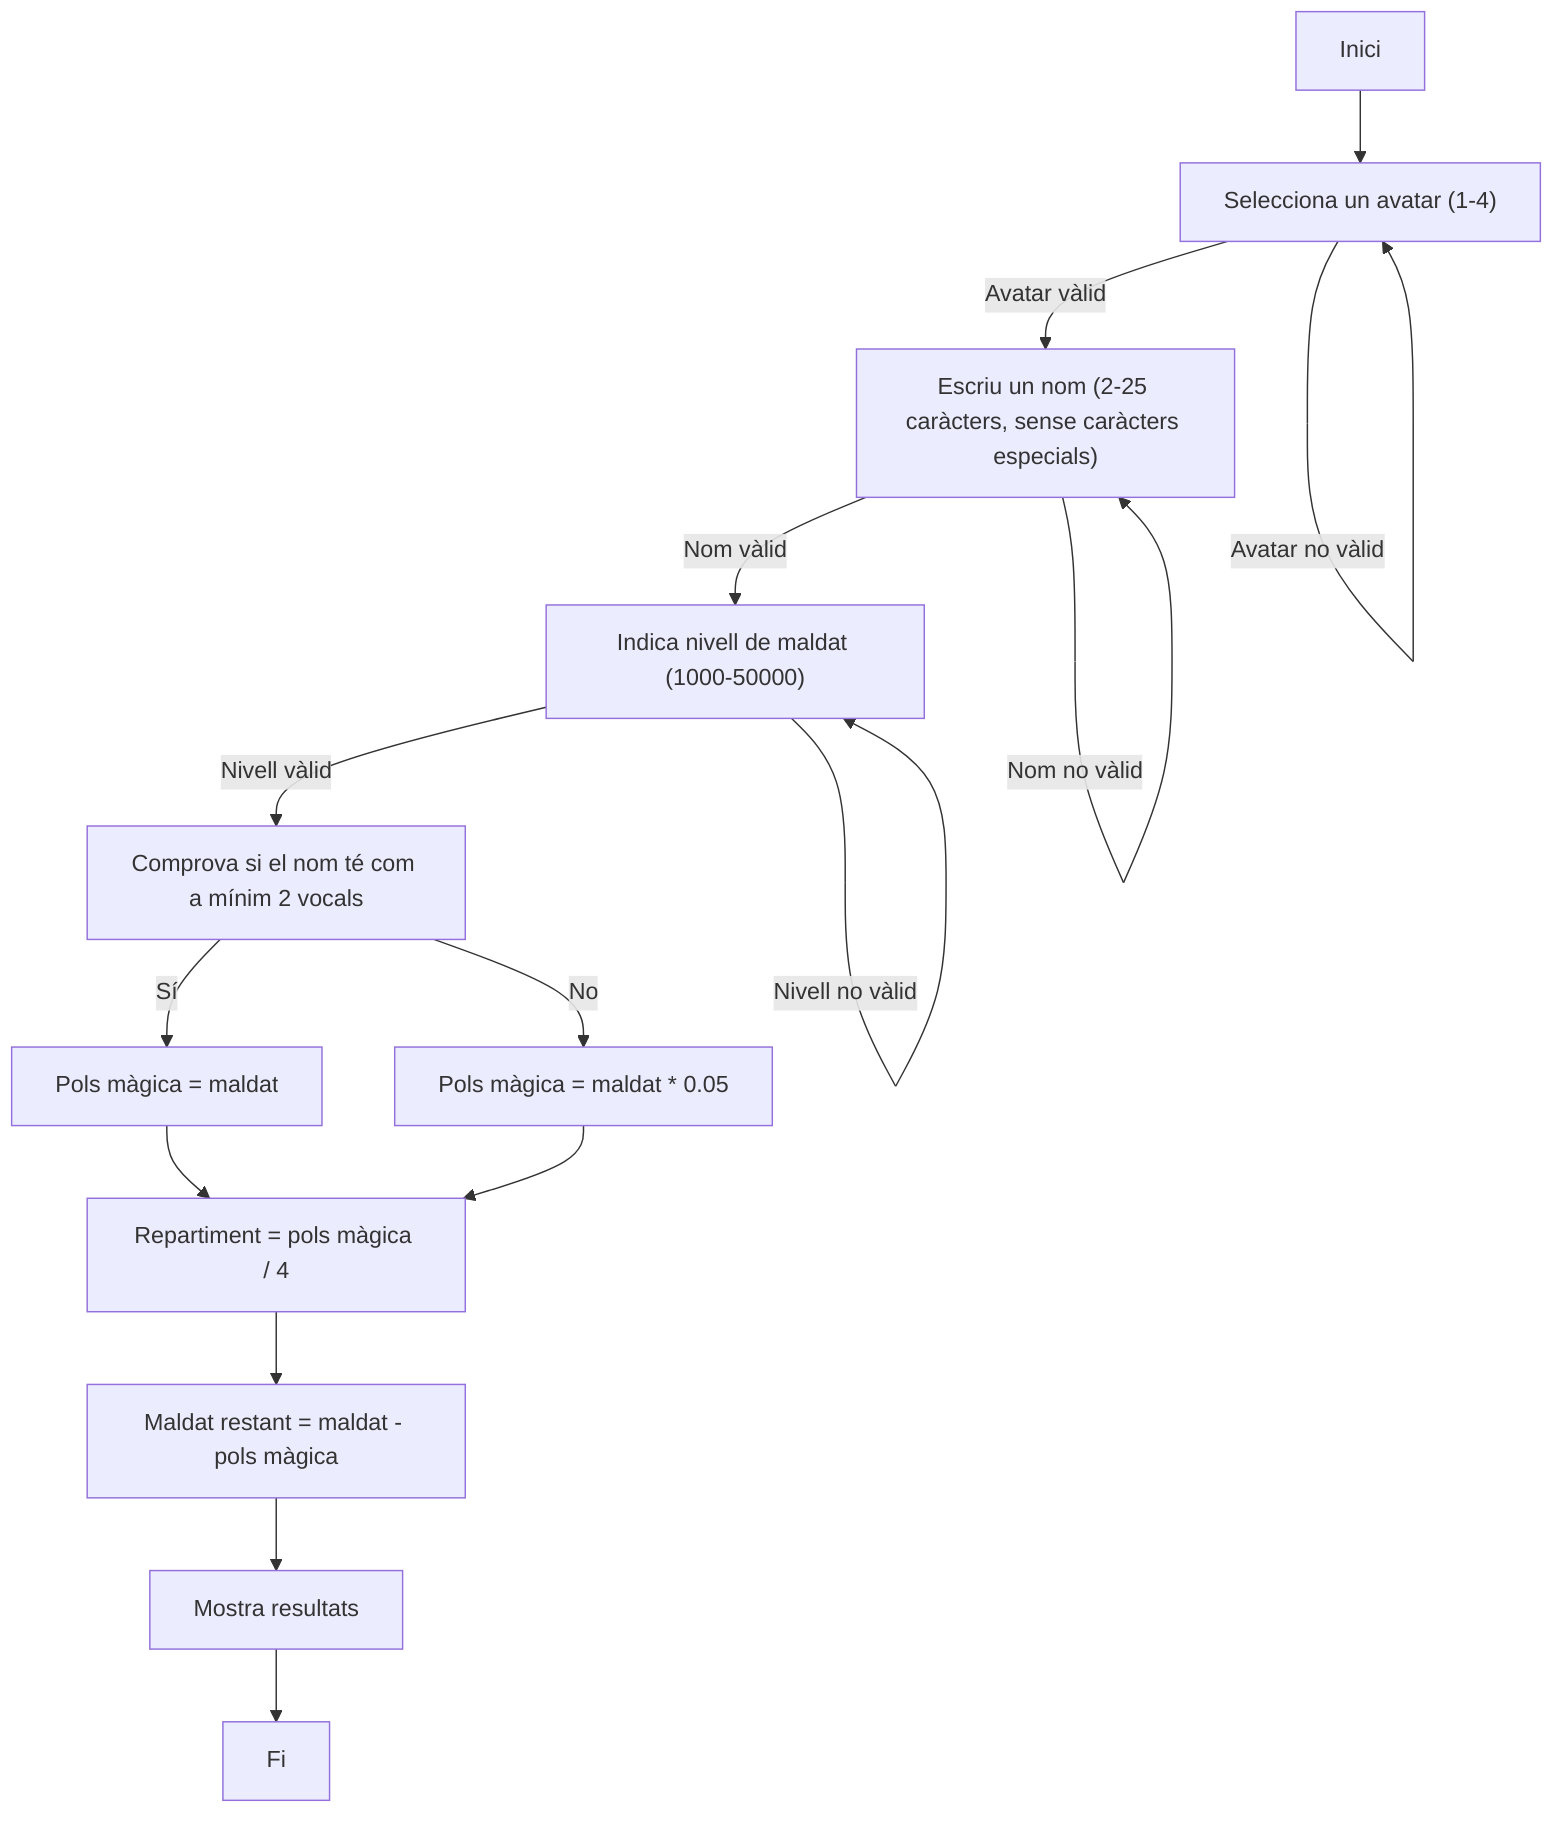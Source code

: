flowchart TD
    A["Inici"] --> B["Selecciona un avatar (1-4)"]
    B -->|Avatar vàlid| C["Escriu un nom (2-25 caràcters, sense caràcters especials)"]
    B -->|Avatar no vàlid| B
    C -->|Nom vàlid| D["Indica nivell de maldat (1000-50000)"]
    C -->|Nom no vàlid| C
    D -->|Nivell vàlid| E["Comprova si el nom té com a mínim 2 vocals"]
    D -->|Nivell no vàlid| D
    E -->|Sí| F["Pols màgica = maldat"]
    E -->|No| G["Pols màgica = maldat * 0.05"]
    F --> H["Repartiment = pols màgica / 4"]
    G --> H
    H --> I["Maldat restant = maldat - pols màgica"]
    I --> J["Mostra resultats"]
    J --> K["Fi"]